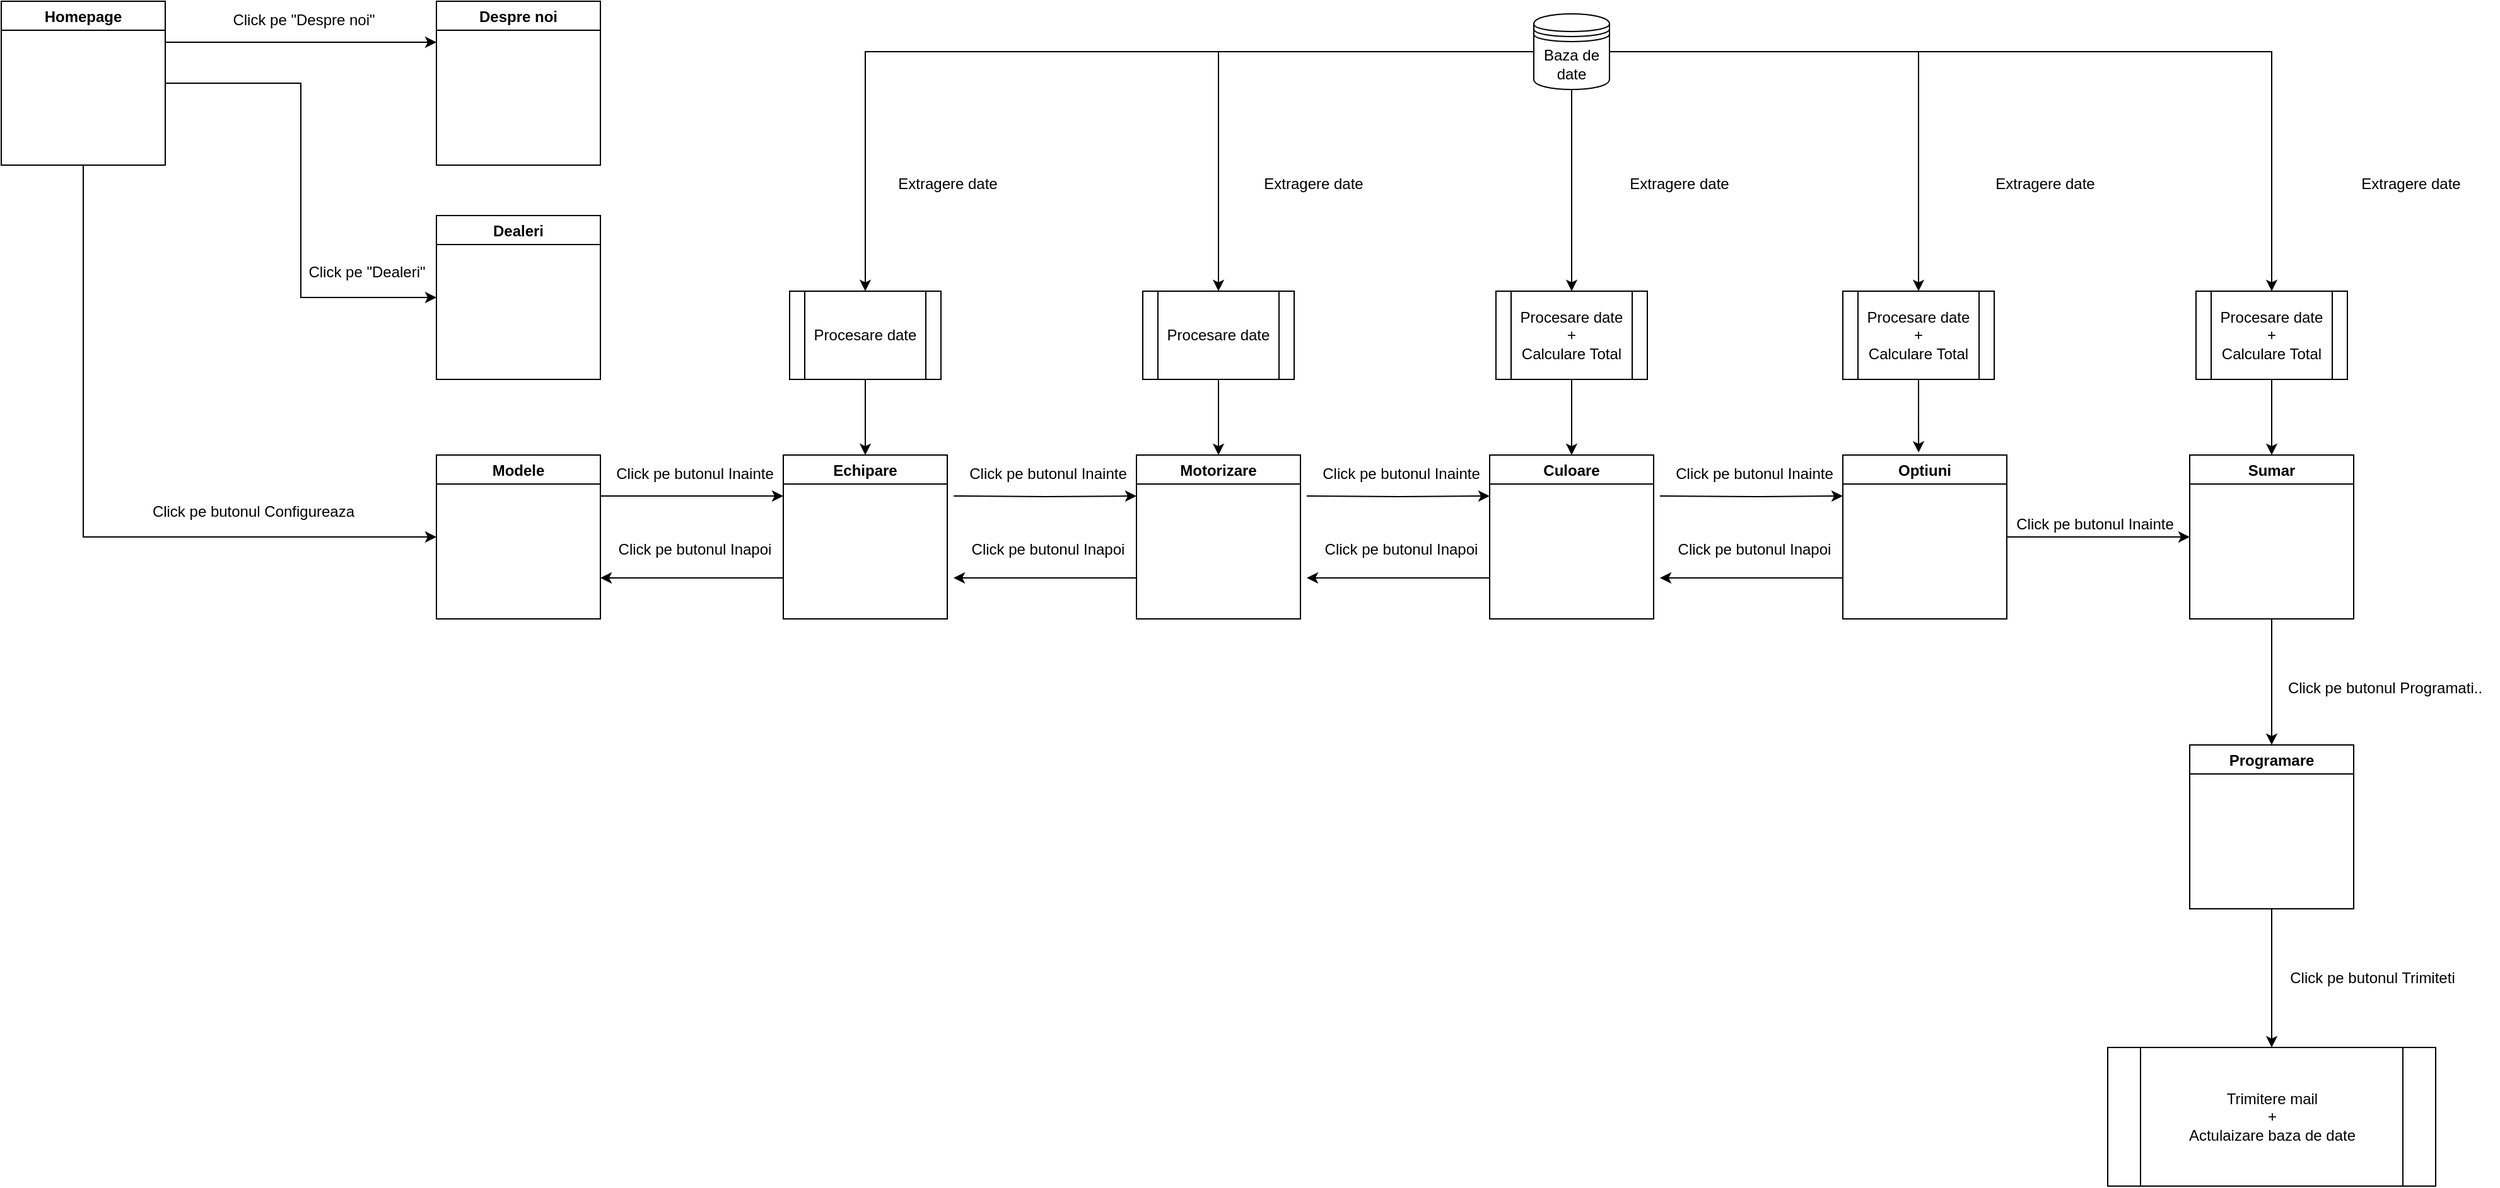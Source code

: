 <mxfile version="20.5.1" type="github"><diagram name="Page-1" id="929967ad-93f9-6ef4-fab6-5d389245f69c"><mxGraphModel dx="2370" dy="1270" grid="1" gridSize="10" guides="1" tooltips="1" connect="1" arrows="1" fold="1" page="1" pageScale="1.5" pageWidth="1654" pageHeight="1169" background="none" math="0" shadow="0"><root><mxCell id="0" style=";html=1;"/><mxCell id="1" style=";html=1;" parent="0"/><mxCell id="PpZ5hYrJ-90MBnCoRsqB-13" style="edgeStyle=orthogonalEdgeStyle;rounded=0;orthogonalLoop=1;jettySize=auto;html=1;exitX=1;exitY=0.25;exitDx=0;exitDy=0;entryX=0;entryY=0.25;entryDx=0;entryDy=0;" edge="1" parent="1" source="PpZ5hYrJ-90MBnCoRsqB-5" target="PpZ5hYrJ-90MBnCoRsqB-8"><mxGeometry relative="1" as="geometry"/></mxCell><mxCell id="PpZ5hYrJ-90MBnCoRsqB-14" style="edgeStyle=orthogonalEdgeStyle;rounded=0;orthogonalLoop=1;jettySize=auto;html=1;exitX=1;exitY=0.5;exitDx=0;exitDy=0;entryX=0;entryY=0.5;entryDx=0;entryDy=0;" edge="1" parent="1" source="PpZ5hYrJ-90MBnCoRsqB-5" target="PpZ5hYrJ-90MBnCoRsqB-11"><mxGeometry relative="1" as="geometry"/></mxCell><mxCell id="PpZ5hYrJ-90MBnCoRsqB-17" style="edgeStyle=orthogonalEdgeStyle;rounded=0;orthogonalLoop=1;jettySize=auto;html=1;exitX=0.5;exitY=1;exitDx=0;exitDy=0;entryX=0;entryY=0.5;entryDx=0;entryDy=0;" edge="1" parent="1" source="PpZ5hYrJ-90MBnCoRsqB-5" target="PpZ5hYrJ-90MBnCoRsqB-16"><mxGeometry relative="1" as="geometry"/></mxCell><mxCell id="PpZ5hYrJ-90MBnCoRsqB-5" value="Homepage" style="swimlane;" vertex="1" parent="1"><mxGeometry x="110" y="60" width="130" height="130" as="geometry"/></mxCell><mxCell id="PpZ5hYrJ-90MBnCoRsqB-8" value="Despre noi" style="swimlane;" vertex="1" parent="1"><mxGeometry x="455" y="60" width="130" height="130" as="geometry"/></mxCell><mxCell id="PpZ5hYrJ-90MBnCoRsqB-10" value="Click pe &quot;Despre noi&quot;" style="text;html=1;strokeColor=none;fillColor=none;align=center;verticalAlign=middle;whiteSpace=wrap;rounded=0;" vertex="1" parent="1"><mxGeometry x="290" y="60" width="120" height="30" as="geometry"/></mxCell><mxCell id="PpZ5hYrJ-90MBnCoRsqB-11" value="Dealeri" style="swimlane;" vertex="1" parent="1"><mxGeometry x="455" y="230" width="130" height="130" as="geometry"/></mxCell><mxCell id="PpZ5hYrJ-90MBnCoRsqB-15" value="Click pe &quot;Dealeri&quot;" style="text;html=1;strokeColor=none;fillColor=none;align=center;verticalAlign=middle;whiteSpace=wrap;rounded=0;" vertex="1" parent="1"><mxGeometry x="340" y="260" width="120" height="30" as="geometry"/></mxCell><mxCell id="PpZ5hYrJ-90MBnCoRsqB-25" style="edgeStyle=orthogonalEdgeStyle;rounded=0;orthogonalLoop=1;jettySize=auto;html=1;exitX=1;exitY=0.25;exitDx=0;exitDy=0;entryX=0;entryY=0.25;entryDx=0;entryDy=0;" edge="1" parent="1" source="PpZ5hYrJ-90MBnCoRsqB-16" target="PpZ5hYrJ-90MBnCoRsqB-21"><mxGeometry relative="1" as="geometry"/></mxCell><mxCell id="PpZ5hYrJ-90MBnCoRsqB-16" value="Modele" style="swimlane;" vertex="1" parent="1"><mxGeometry x="455" y="420" width="130" height="130" as="geometry"/></mxCell><mxCell id="PpZ5hYrJ-90MBnCoRsqB-18" value="Click pe butonul Configureaza" style="text;html=1;strokeColor=none;fillColor=none;align=center;verticalAlign=middle;whiteSpace=wrap;rounded=0;" vertex="1" parent="1"><mxGeometry x="220" y="450" width="180" height="30" as="geometry"/></mxCell><mxCell id="PpZ5hYrJ-90MBnCoRsqB-29" style="edgeStyle=orthogonalEdgeStyle;rounded=0;orthogonalLoop=1;jettySize=auto;html=1;exitX=0;exitY=0.75;exitDx=0;exitDy=0;entryX=1;entryY=0.75;entryDx=0;entryDy=0;" edge="1" parent="1" source="PpZ5hYrJ-90MBnCoRsqB-21" target="PpZ5hYrJ-90MBnCoRsqB-16"><mxGeometry relative="1" as="geometry"/></mxCell><mxCell id="PpZ5hYrJ-90MBnCoRsqB-21" value="Echipare" style="swimlane;" vertex="1" parent="1"><mxGeometry x="730" y="420" width="130" height="130" as="geometry"/></mxCell><mxCell id="PpZ5hYrJ-90MBnCoRsqB-26" value="Click pe butonul Inainte" style="text;html=1;strokeColor=none;fillColor=none;align=center;verticalAlign=middle;whiteSpace=wrap;rounded=0;" vertex="1" parent="1"><mxGeometry x="570" y="420" width="180" height="30" as="geometry"/></mxCell><mxCell id="PpZ5hYrJ-90MBnCoRsqB-28" value="Click pe butonul Inapoi" style="text;html=1;strokeColor=none;fillColor=none;align=center;verticalAlign=middle;whiteSpace=wrap;rounded=0;" vertex="1" parent="1"><mxGeometry x="570" y="480" width="180" height="30" as="geometry"/></mxCell><mxCell id="PpZ5hYrJ-90MBnCoRsqB-49" style="edgeStyle=orthogonalEdgeStyle;rounded=0;orthogonalLoop=1;jettySize=auto;html=1;exitX=1;exitY=0.25;exitDx=0;exitDy=0;entryX=0;entryY=0.25;entryDx=0;entryDy=0;" edge="1" parent="1" target="PpZ5hYrJ-90MBnCoRsqB-51"><mxGeometry relative="1" as="geometry"><mxPoint x="865.0" y="452.5" as="sourcePoint"/></mxGeometry></mxCell><mxCell id="PpZ5hYrJ-90MBnCoRsqB-50" style="edgeStyle=orthogonalEdgeStyle;rounded=0;orthogonalLoop=1;jettySize=auto;html=1;exitX=0;exitY=0.75;exitDx=0;exitDy=0;entryX=1;entryY=0.75;entryDx=0;entryDy=0;" edge="1" parent="1" source="PpZ5hYrJ-90MBnCoRsqB-51"><mxGeometry relative="1" as="geometry"><mxPoint x="865.0" y="517.5" as="targetPoint"/></mxGeometry></mxCell><mxCell id="PpZ5hYrJ-90MBnCoRsqB-51" value="Motorizare" style="swimlane;" vertex="1" parent="1"><mxGeometry x="1010" y="420" width="130" height="130" as="geometry"/></mxCell><mxCell id="PpZ5hYrJ-90MBnCoRsqB-52" value="Click pe butonul Inainte" style="text;html=1;strokeColor=none;fillColor=none;align=center;verticalAlign=middle;whiteSpace=wrap;rounded=0;" vertex="1" parent="1"><mxGeometry x="850" y="420" width="180" height="30" as="geometry"/></mxCell><mxCell id="PpZ5hYrJ-90MBnCoRsqB-53" value="Click pe butonul Inapoi" style="text;html=1;strokeColor=none;fillColor=none;align=center;verticalAlign=middle;whiteSpace=wrap;rounded=0;" vertex="1" parent="1"><mxGeometry x="850" y="480" width="180" height="30" as="geometry"/></mxCell><mxCell id="PpZ5hYrJ-90MBnCoRsqB-54" style="edgeStyle=orthogonalEdgeStyle;rounded=0;orthogonalLoop=1;jettySize=auto;html=1;exitX=1;exitY=0.25;exitDx=0;exitDy=0;entryX=0;entryY=0.25;entryDx=0;entryDy=0;" edge="1" parent="1" target="PpZ5hYrJ-90MBnCoRsqB-56"><mxGeometry relative="1" as="geometry"><mxPoint x="1145.0" y="452.5" as="sourcePoint"/></mxGeometry></mxCell><mxCell id="PpZ5hYrJ-90MBnCoRsqB-55" style="edgeStyle=orthogonalEdgeStyle;rounded=0;orthogonalLoop=1;jettySize=auto;html=1;exitX=0;exitY=0.75;exitDx=0;exitDy=0;entryX=1;entryY=0.75;entryDx=0;entryDy=0;" edge="1" parent="1" source="PpZ5hYrJ-90MBnCoRsqB-56"><mxGeometry relative="1" as="geometry"><mxPoint x="1145.0" y="517.5" as="targetPoint"/></mxGeometry></mxCell><mxCell id="PpZ5hYrJ-90MBnCoRsqB-56" value="Culoare" style="swimlane;" vertex="1" parent="1"><mxGeometry x="1290" y="420" width="130" height="130" as="geometry"/></mxCell><mxCell id="PpZ5hYrJ-90MBnCoRsqB-57" value="Click pe butonul Inainte" style="text;html=1;strokeColor=none;fillColor=none;align=center;verticalAlign=middle;whiteSpace=wrap;rounded=0;" vertex="1" parent="1"><mxGeometry x="1130" y="420" width="180" height="30" as="geometry"/></mxCell><mxCell id="PpZ5hYrJ-90MBnCoRsqB-58" value="Click pe butonul Inapoi" style="text;html=1;strokeColor=none;fillColor=none;align=center;verticalAlign=middle;whiteSpace=wrap;rounded=0;" vertex="1" parent="1"><mxGeometry x="1130" y="480" width="180" height="30" as="geometry"/></mxCell><mxCell id="PpZ5hYrJ-90MBnCoRsqB-59" style="edgeStyle=orthogonalEdgeStyle;rounded=0;orthogonalLoop=1;jettySize=auto;html=1;exitX=1;exitY=0.25;exitDx=0;exitDy=0;entryX=0;entryY=0.25;entryDx=0;entryDy=0;" edge="1" parent="1" target="PpZ5hYrJ-90MBnCoRsqB-61"><mxGeometry relative="1" as="geometry"><mxPoint x="1425.0" y="452.5" as="sourcePoint"/></mxGeometry></mxCell><mxCell id="PpZ5hYrJ-90MBnCoRsqB-60" style="edgeStyle=orthogonalEdgeStyle;rounded=0;orthogonalLoop=1;jettySize=auto;html=1;exitX=0;exitY=0.75;exitDx=0;exitDy=0;entryX=1;entryY=0.75;entryDx=0;entryDy=0;" edge="1" parent="1" source="PpZ5hYrJ-90MBnCoRsqB-61"><mxGeometry relative="1" as="geometry"><mxPoint x="1425.0" y="517.5" as="targetPoint"/></mxGeometry></mxCell><mxCell id="PpZ5hYrJ-90MBnCoRsqB-73" style="edgeStyle=orthogonalEdgeStyle;rounded=0;orthogonalLoop=1;jettySize=auto;html=1;entryX=0;entryY=0.5;entryDx=0;entryDy=0;" edge="1" parent="1" source="PpZ5hYrJ-90MBnCoRsqB-61" target="PpZ5hYrJ-90MBnCoRsqB-72"><mxGeometry relative="1" as="geometry"/></mxCell><mxCell id="PpZ5hYrJ-90MBnCoRsqB-61" value="Optiuni" style="swimlane;" vertex="1" parent="1"><mxGeometry x="1570" y="420" width="130" height="130" as="geometry"/></mxCell><mxCell id="PpZ5hYrJ-90MBnCoRsqB-62" value="Click pe butonul Inainte" style="text;html=1;strokeColor=none;fillColor=none;align=center;verticalAlign=middle;whiteSpace=wrap;rounded=0;" vertex="1" parent="1"><mxGeometry x="1410" y="420" width="180" height="30" as="geometry"/></mxCell><mxCell id="PpZ5hYrJ-90MBnCoRsqB-63" value="Click pe butonul Inapoi" style="text;html=1;strokeColor=none;fillColor=none;align=center;verticalAlign=middle;whiteSpace=wrap;rounded=0;" vertex="1" parent="1"><mxGeometry x="1410" y="480" width="180" height="30" as="geometry"/></mxCell><mxCell id="PpZ5hYrJ-90MBnCoRsqB-77" style="edgeStyle=orthogonalEdgeStyle;rounded=0;orthogonalLoop=1;jettySize=auto;html=1;" edge="1" parent="1" source="PpZ5hYrJ-90MBnCoRsqB-72" target="PpZ5hYrJ-90MBnCoRsqB-76"><mxGeometry relative="1" as="geometry"/></mxCell><mxCell id="PpZ5hYrJ-90MBnCoRsqB-72" value="Sumar" style="swimlane;" vertex="1" parent="1"><mxGeometry x="1845" y="420" width="130" height="130" as="geometry"/></mxCell><mxCell id="PpZ5hYrJ-90MBnCoRsqB-75" value="Click pe butonul Inainte" style="text;html=1;strokeColor=none;fillColor=none;align=center;verticalAlign=middle;whiteSpace=wrap;rounded=0;" vertex="1" parent="1"><mxGeometry x="1680" y="460" width="180" height="30" as="geometry"/></mxCell><mxCell id="PpZ5hYrJ-90MBnCoRsqB-80" style="edgeStyle=orthogonalEdgeStyle;rounded=0;orthogonalLoop=1;jettySize=auto;html=1;" edge="1" parent="1" source="PpZ5hYrJ-90MBnCoRsqB-76"><mxGeometry relative="1" as="geometry"><mxPoint x="1910" y="890" as="targetPoint"/></mxGeometry></mxCell><mxCell id="PpZ5hYrJ-90MBnCoRsqB-76" value="Programare" style="swimlane;" vertex="1" parent="1"><mxGeometry x="1845" y="650" width="130" height="130" as="geometry"/></mxCell><mxCell id="PpZ5hYrJ-90MBnCoRsqB-78" value="Click pe butonul Programati.." style="text;html=1;strokeColor=none;fillColor=none;align=center;verticalAlign=middle;whiteSpace=wrap;rounded=0;" vertex="1" parent="1"><mxGeometry x="1910" y="590" width="180" height="30" as="geometry"/></mxCell><mxCell id="PpZ5hYrJ-90MBnCoRsqB-81" value="Click pe butonul Trimiteti" style="text;html=1;strokeColor=none;fillColor=none;align=center;verticalAlign=middle;whiteSpace=wrap;rounded=0;" vertex="1" parent="1"><mxGeometry x="1900" y="820" width="180" height="30" as="geometry"/></mxCell><mxCell id="PpZ5hYrJ-90MBnCoRsqB-82" value="" style="shape=process;whiteSpace=wrap;html=1;backgroundOutline=1;" vertex="1" parent="1"><mxGeometry x="1780" y="890" width="260" height="110" as="geometry"/></mxCell><mxCell id="PpZ5hYrJ-90MBnCoRsqB-83" value="Trimitere mail&lt;br&gt;+&lt;br&gt;Actulaizare baza de date" style="text;html=1;align=center;verticalAlign=middle;resizable=0;points=[];autosize=1;strokeColor=none;fillColor=none;" vertex="1" parent="1"><mxGeometry x="1830" y="915" width="160" height="60" as="geometry"/></mxCell><mxCell id="PpZ5hYrJ-90MBnCoRsqB-104" style="edgeStyle=orthogonalEdgeStyle;rounded=0;orthogonalLoop=1;jettySize=auto;html=1;entryX=0.5;entryY=0;entryDx=0;entryDy=0;" edge="1" parent="1" source="PpZ5hYrJ-90MBnCoRsqB-86" target="PpZ5hYrJ-90MBnCoRsqB-89"><mxGeometry relative="1" as="geometry"/></mxCell><mxCell id="PpZ5hYrJ-90MBnCoRsqB-105" style="edgeStyle=orthogonalEdgeStyle;rounded=0;orthogonalLoop=1;jettySize=auto;html=1;" edge="1" parent="1" source="PpZ5hYrJ-90MBnCoRsqB-86" target="PpZ5hYrJ-90MBnCoRsqB-88"><mxGeometry relative="1" as="geometry"/></mxCell><mxCell id="PpZ5hYrJ-90MBnCoRsqB-106" style="edgeStyle=orthogonalEdgeStyle;rounded=0;orthogonalLoop=1;jettySize=auto;html=1;" edge="1" parent="1" source="PpZ5hYrJ-90MBnCoRsqB-86" target="PpZ5hYrJ-90MBnCoRsqB-87"><mxGeometry relative="1" as="geometry"/></mxCell><mxCell id="PpZ5hYrJ-90MBnCoRsqB-107" style="edgeStyle=orthogonalEdgeStyle;rounded=0;orthogonalLoop=1;jettySize=auto;html=1;entryX=0.5;entryY=0;entryDx=0;entryDy=0;" edge="1" parent="1" source="PpZ5hYrJ-90MBnCoRsqB-86" target="PpZ5hYrJ-90MBnCoRsqB-90"><mxGeometry relative="1" as="geometry"/></mxCell><mxCell id="PpZ5hYrJ-90MBnCoRsqB-108" style="edgeStyle=orthogonalEdgeStyle;rounded=0;orthogonalLoop=1;jettySize=auto;html=1;" edge="1" parent="1" source="PpZ5hYrJ-90MBnCoRsqB-86" target="PpZ5hYrJ-90MBnCoRsqB-91"><mxGeometry relative="1" as="geometry"/></mxCell><mxCell id="PpZ5hYrJ-90MBnCoRsqB-86" value="Baza de date" style="shape=datastore;whiteSpace=wrap;html=1;" vertex="1" parent="1"><mxGeometry x="1325" y="70" width="60" height="60" as="geometry"/></mxCell><mxCell id="PpZ5hYrJ-90MBnCoRsqB-94" style="edgeStyle=orthogonalEdgeStyle;rounded=0;orthogonalLoop=1;jettySize=auto;html=1;entryX=0.5;entryY=0;entryDx=0;entryDy=0;" edge="1" parent="1" source="PpZ5hYrJ-90MBnCoRsqB-87" target="PpZ5hYrJ-90MBnCoRsqB-21"><mxGeometry relative="1" as="geometry"/></mxCell><mxCell id="PpZ5hYrJ-90MBnCoRsqB-87" value="Procesare date" style="shape=process;whiteSpace=wrap;html=1;backgroundOutline=1;" vertex="1" parent="1"><mxGeometry x="735" y="290" width="120" height="70" as="geometry"/></mxCell><mxCell id="PpZ5hYrJ-90MBnCoRsqB-95" style="edgeStyle=orthogonalEdgeStyle;rounded=0;orthogonalLoop=1;jettySize=auto;html=1;entryX=0.5;entryY=0;entryDx=0;entryDy=0;" edge="1" parent="1" source="PpZ5hYrJ-90MBnCoRsqB-88" target="PpZ5hYrJ-90MBnCoRsqB-51"><mxGeometry relative="1" as="geometry"/></mxCell><mxCell id="PpZ5hYrJ-90MBnCoRsqB-88" value="Procesare date" style="shape=process;whiteSpace=wrap;html=1;backgroundOutline=1;" vertex="1" parent="1"><mxGeometry x="1015" y="290" width="120" height="70" as="geometry"/></mxCell><mxCell id="PpZ5hYrJ-90MBnCoRsqB-97" style="edgeStyle=orthogonalEdgeStyle;rounded=0;orthogonalLoop=1;jettySize=auto;html=1;entryX=0.5;entryY=0;entryDx=0;entryDy=0;" edge="1" parent="1" source="PpZ5hYrJ-90MBnCoRsqB-89" target="PpZ5hYrJ-90MBnCoRsqB-56"><mxGeometry relative="1" as="geometry"/></mxCell><mxCell id="PpZ5hYrJ-90MBnCoRsqB-89" value="Procesare date&lt;br&gt;+&lt;br&gt;Calculare Total" style="shape=process;whiteSpace=wrap;html=1;backgroundOutline=1;" vertex="1" parent="1"><mxGeometry x="1295" y="290" width="120" height="70" as="geometry"/></mxCell><mxCell id="PpZ5hYrJ-90MBnCoRsqB-98" style="edgeStyle=orthogonalEdgeStyle;rounded=0;orthogonalLoop=1;jettySize=auto;html=1;entryX=0.462;entryY=-0.015;entryDx=0;entryDy=0;entryPerimeter=0;" edge="1" parent="1" source="PpZ5hYrJ-90MBnCoRsqB-90" target="PpZ5hYrJ-90MBnCoRsqB-61"><mxGeometry relative="1" as="geometry"/></mxCell><mxCell id="PpZ5hYrJ-90MBnCoRsqB-90" value="Procesare date&lt;br&gt;+&lt;br&gt;Calculare Total" style="shape=process;whiteSpace=wrap;html=1;backgroundOutline=1;" vertex="1" parent="1"><mxGeometry x="1570" y="290" width="120" height="70" as="geometry"/></mxCell><mxCell id="PpZ5hYrJ-90MBnCoRsqB-99" style="edgeStyle=orthogonalEdgeStyle;rounded=0;orthogonalLoop=1;jettySize=auto;html=1;entryX=0.5;entryY=0;entryDx=0;entryDy=0;" edge="1" parent="1" source="PpZ5hYrJ-90MBnCoRsqB-91" target="PpZ5hYrJ-90MBnCoRsqB-72"><mxGeometry relative="1" as="geometry"/></mxCell><mxCell id="PpZ5hYrJ-90MBnCoRsqB-91" value="Procesare date&lt;br&gt;+&lt;br&gt;Calculare Total" style="shape=process;whiteSpace=wrap;html=1;backgroundOutline=1;" vertex="1" parent="1"><mxGeometry x="1850" y="290" width="120" height="70" as="geometry"/></mxCell><mxCell id="PpZ5hYrJ-90MBnCoRsqB-109" value="Extragere date" style="text;html=1;align=center;verticalAlign=middle;resizable=0;points=[];autosize=1;strokeColor=none;fillColor=none;" vertex="1" parent="1"><mxGeometry x="810" y="190" width="100" height="30" as="geometry"/></mxCell><mxCell id="PpZ5hYrJ-90MBnCoRsqB-110" value="Extragere date" style="text;html=1;align=center;verticalAlign=middle;resizable=0;points=[];autosize=1;strokeColor=none;fillColor=none;" vertex="1" parent="1"><mxGeometry x="1100" y="190" width="100" height="30" as="geometry"/></mxCell><mxCell id="PpZ5hYrJ-90MBnCoRsqB-111" value="Extragere date" style="text;html=1;align=center;verticalAlign=middle;resizable=0;points=[];autosize=1;strokeColor=none;fillColor=none;" vertex="1" parent="1"><mxGeometry x="1390" y="190" width="100" height="30" as="geometry"/></mxCell><mxCell id="PpZ5hYrJ-90MBnCoRsqB-112" value="Extragere date" style="text;html=1;align=center;verticalAlign=middle;resizable=0;points=[];autosize=1;strokeColor=none;fillColor=none;" vertex="1" parent="1"><mxGeometry x="1680" y="190" width="100" height="30" as="geometry"/></mxCell><mxCell id="PpZ5hYrJ-90MBnCoRsqB-113" value="Extragere date" style="text;html=1;align=center;verticalAlign=middle;resizable=0;points=[];autosize=1;strokeColor=none;fillColor=none;" vertex="1" parent="1"><mxGeometry x="1970" y="190" width="100" height="30" as="geometry"/></mxCell></root></mxGraphModel></diagram></mxfile>